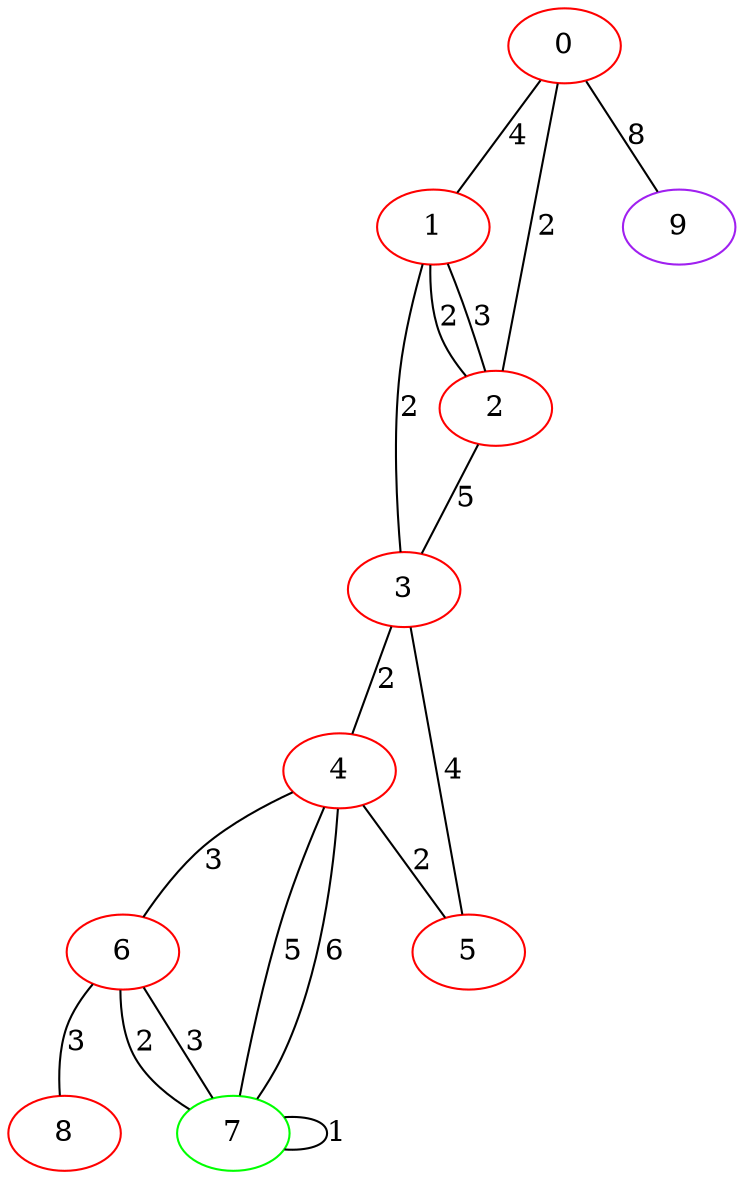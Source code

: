 graph "" {
0 [color=red, weight=1];
1 [color=red, weight=1];
2 [color=red, weight=1];
3 [color=red, weight=1];
4 [color=red, weight=1];
5 [color=red, weight=1];
6 [color=red, weight=1];
7 [color=green, weight=2];
8 [color=red, weight=1];
9 [color=purple, weight=4];
0 -- 1  [key=0, label=4];
0 -- 2  [key=0, label=2];
0 -- 9  [key=0, label=8];
1 -- 2  [key=0, label=3];
1 -- 2  [key=1, label=2];
1 -- 3  [key=0, label=2];
2 -- 3  [key=0, label=5];
3 -- 4  [key=0, label=2];
3 -- 5  [key=0, label=4];
4 -- 5  [key=0, label=2];
4 -- 6  [key=0, label=3];
4 -- 7  [key=0, label=5];
4 -- 7  [key=1, label=6];
6 -- 8  [key=0, label=3];
6 -- 7  [key=0, label=2];
6 -- 7  [key=1, label=3];
7 -- 7  [key=0, label=1];
}
